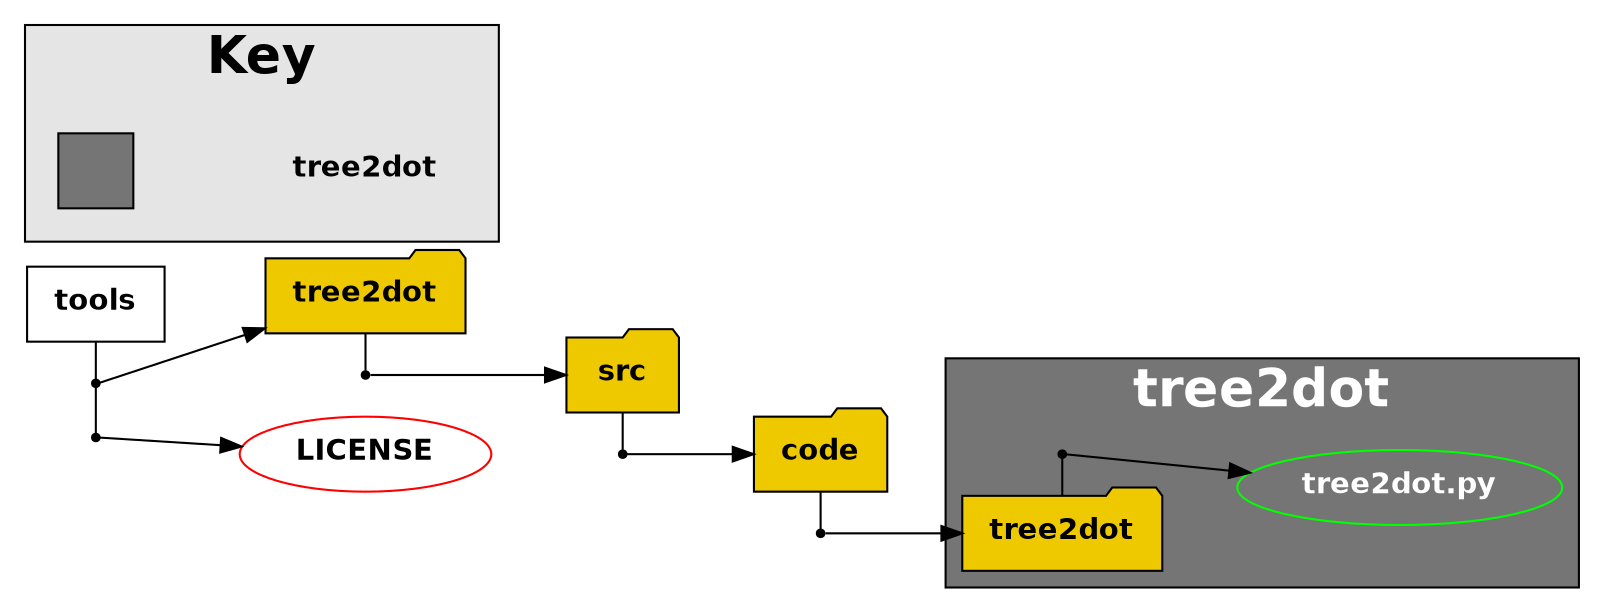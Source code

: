 digraph tree {
    graph [fontname = "helvetica"]
    node [fontname = "helvetica"]
    edge [fontname = "helvetica"]
    rankdir=LR;
// path: <tools> name: <> fqn: <tools>
// hex: <4a931512ce65bdc9ca6808adf92d8783>
gv_dl_4a931512ce65bdc9ca6808adf92d8783 [label=< <b>tools</b> >, shape=box]
// path: <tools> name: <tree2dot> fqn: <tools/tree2dot>
// hex: <8273e4edcbdbad61e4cb88a2d70d824d>
gv_d_8273e4edcbdbad61e4cb88a2d70d824d [shape=point]
gv_dl_8273e4edcbdbad61e4cb88a2d70d824d[label=< <b>tree2dot</b> >, shape=folder, fillcolor=gold2, style=filled]
gv_d_8273e4edcbdbad61e4cb88a2d70d824d -> gv_dl_8273e4edcbdbad61e4cb88a2d70d824d

// path: <tools> name: <LICENSE> fqn: <tools/LICENSE>
// hex: <7f1d75c1c71bb3662229f57f9043ec19>
gv_f_7f1d75c1c71bb3662229f57f9043ec19 [shape=point]
gv_fl_7f1d75c1c71bb3662229f57f9043ec19[label=< <b>LICENSE</b> >, shape=ellipse, color=red, fontcolor=black]
gv_f_7f1d75c1c71bb3662229f57f9043ec19 -> gv_fl_7f1d75c1c71bb3662229f57f9043ec19

// path: <tools/tree2dot> name: <src> fqn: <tools/tree2dot/src>
// hex: <0b8510be0d183ffe269d67e8591850d6>
gv_d_0b8510be0d183ffe269d67e8591850d6 [shape=point]
gv_dl_0b8510be0d183ffe269d67e8591850d6[label=< <b>src</b> >, shape=folder, fillcolor=gold2, style=filled]
gv_d_0b8510be0d183ffe269d67e8591850d6 -> gv_dl_0b8510be0d183ffe269d67e8591850d6

// path: <tools/tree2dot/src> name: <code> fqn: <tools/tree2dot/src/code>
// hex: <810f73e4b7579a5d6072b04766c29014>
gv_d_810f73e4b7579a5d6072b04766c29014 [shape=point]
gv_dl_810f73e4b7579a5d6072b04766c29014[label=< <b>code</b> >, shape=folder, fillcolor=gold2, style=filled]
gv_d_810f73e4b7579a5d6072b04766c29014 -> gv_dl_810f73e4b7579a5d6072b04766c29014

// path: <tools/tree2dot/src/code> name: <tree2dot> fqn: <tools/tree2dot/src/code/tree2dot>
// hex: <4b246943ed475e1a835da37420a92f12>
// path: <tools> name: <tree2dot> fqn: <tools/tree2dot>
// hex: <8273e4edcbdbad61e4cb88a2d70d824d>
// path: <tools> name: <LICENSE> fqn: <tools/LICENSE>
// hex: <7f1d75c1c71bb3662229f57f9043ec19>
    // path: <tools>
    {
    rank=same;
// path: <> name: <tools> fqn: <tools>
// hex: <4a931512ce65bdc9ca6808adf92d8783>
    gv_dl_4a931512ce65bdc9ca6808adf92d8783 -> gv_d_8273e4edcbdbad61e4cb88a2d70d824d -> gv_f_7f1d75c1c71bb3662229f57f9043ec19 [arrowhead=none]
    }

// path: <tools/tree2dot> name: <src> fqn: <tools/tree2dot/src>
// hex: <0b8510be0d183ffe269d67e8591850d6>
    // path: <tools/tree2dot>
    {
    rank=same;
// path: <tools> name: <tree2dot> fqn: <tools/tree2dot>
// hex: <8273e4edcbdbad61e4cb88a2d70d824d>
    gv_dl_8273e4edcbdbad61e4cb88a2d70d824d -> gv_d_0b8510be0d183ffe269d67e8591850d6 [arrowhead=none]
    }

// path: <tools/tree2dot/src> name: <code> fqn: <tools/tree2dot/src/code>
// hex: <810f73e4b7579a5d6072b04766c29014>
    // path: <tools/tree2dot/src>
    {
    rank=same;
// path: <tools/tree2dot> name: <src> fqn: <tools/tree2dot/src>
// hex: <0b8510be0d183ffe269d67e8591850d6>
    gv_dl_0b8510be0d183ffe269d67e8591850d6 -> gv_d_810f73e4b7579a5d6072b04766c29014 [arrowhead=none]
    }

// path: <tools/tree2dot/src/code> name: <tree2dot> fqn: <tools/tree2dot/src/code/tree2dot>
// hex: <4b246943ed475e1a835da37420a92f12>
    // path: <tools/tree2dot/src/code>
    {
    rank=same;
// path: <tools/tree2dot/src> name: <code> fqn: <tools/tree2dot/src/code>
// hex: <810f73e4b7579a5d6072b04766c29014>
    gv_dl_810f73e4b7579a5d6072b04766c29014 -> gv_d_4b246943ed475e1a835da37420a92f12 [arrowhead=none]
    }

subgraph cluster_0 {
    label=< <b><font point-size="25">tree2dot</font></b> >;
    style=filled;
    fillcolor=gray46;
    fontcolor=white;
// path: <tools/tree2dot/src/code> name: <tree2dot> fqn: <tools/tree2dot/src/code/tree2dot>
// hex: <4b246943ed475e1a835da37420a92f12>
gv_d_4b246943ed475e1a835da37420a92f12 [shape=point]
gv_dl_4b246943ed475e1a835da37420a92f12[label=< <b>tree2dot</b> >, shape=folder, fillcolor=gold2, style=filled]
gv_d_4b246943ed475e1a835da37420a92f12 -> gv_dl_4b246943ed475e1a835da37420a92f12

// path: <tools/tree2dot/src/code/tree2dot> name: <tree2dot.py> fqn: <tools/tree2dot/src/code/tree2dot/tree2dot.py>
// hex: <584bd4bc6d301efa1b2e08400f47a374>
gv_f_584bd4bc6d301efa1b2e08400f47a374 [shape=point]
gv_fl_584bd4bc6d301efa1b2e08400f47a374[label=< <b>tree2dot.py</b> >, shape=ellipse, color=green, fontcolor=white]
gv_f_584bd4bc6d301efa1b2e08400f47a374 -> gv_fl_584bd4bc6d301efa1b2e08400f47a374

// path: <tools/tree2dot/src/code/tree2dot> name: <tree2dot.py> fqn: <tools/tree2dot/src/code/tree2dot/tree2dot.py>
// hex: <584bd4bc6d301efa1b2e08400f47a374>
    // path: <tools/tree2dot/src/code/tree2dot>
    {
    rank=same;
// path: <tools/tree2dot/src/code> name: <tree2dot> fqn: <tools/tree2dot/src/code/tree2dot>
// hex: <4b246943ed475e1a835da37420a92f12>
    gv_dl_4b246943ed475e1a835da37420a92f12 -> gv_f_584bd4bc6d301efa1b2e08400f47a374 [arrowhead=none]
    }

}
    subgraph cluster_key {
        label=< <b><font point-size="25">Key</font></b> >;
        style=filled;
        fillcolor=gray90;
        fontcolor=black;
        rankdir=LR;
        subgraph cluster_gray46 {
            label="";
            color=invis;
            gray46[label="", shape=box, fillcolor=gray46, style=filled, width=0.5]
            tree2dot[label=< <b>tree2dot</b> >, shape=none]
        }
        gray46 -> tree2dot[ color="invis",arrowhead=none ]
    }
}